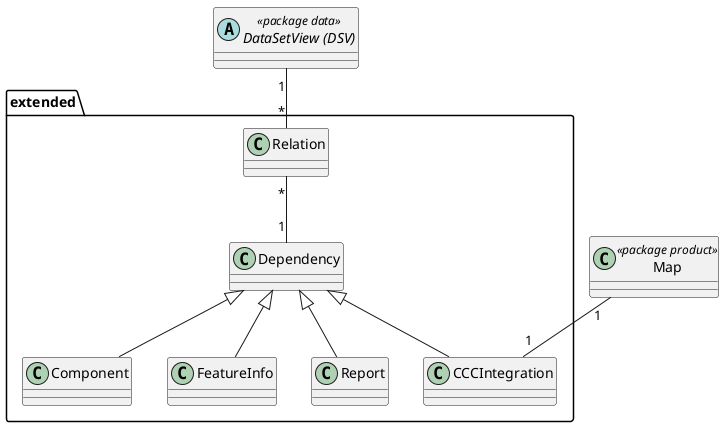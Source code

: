@startuml
abstract class "DataSetView (DSV)" as dsv << package data >>
class "Map" as map << package product >>

package extended {
class "CCCIntegration" as ccc
class "Component" as comp
class "Dependency" as dep
class "FeatureInfo" as fi
class "Relation" as rel
class "Report" as rep

dep <|-- ccc
dep <|-- comp
dep <|-- fi
dep <|-- rep

dep "1" -up- "*" rel
}

dsv "1" -- "*" rel
map "1" -- "1" ccc
@enduml
